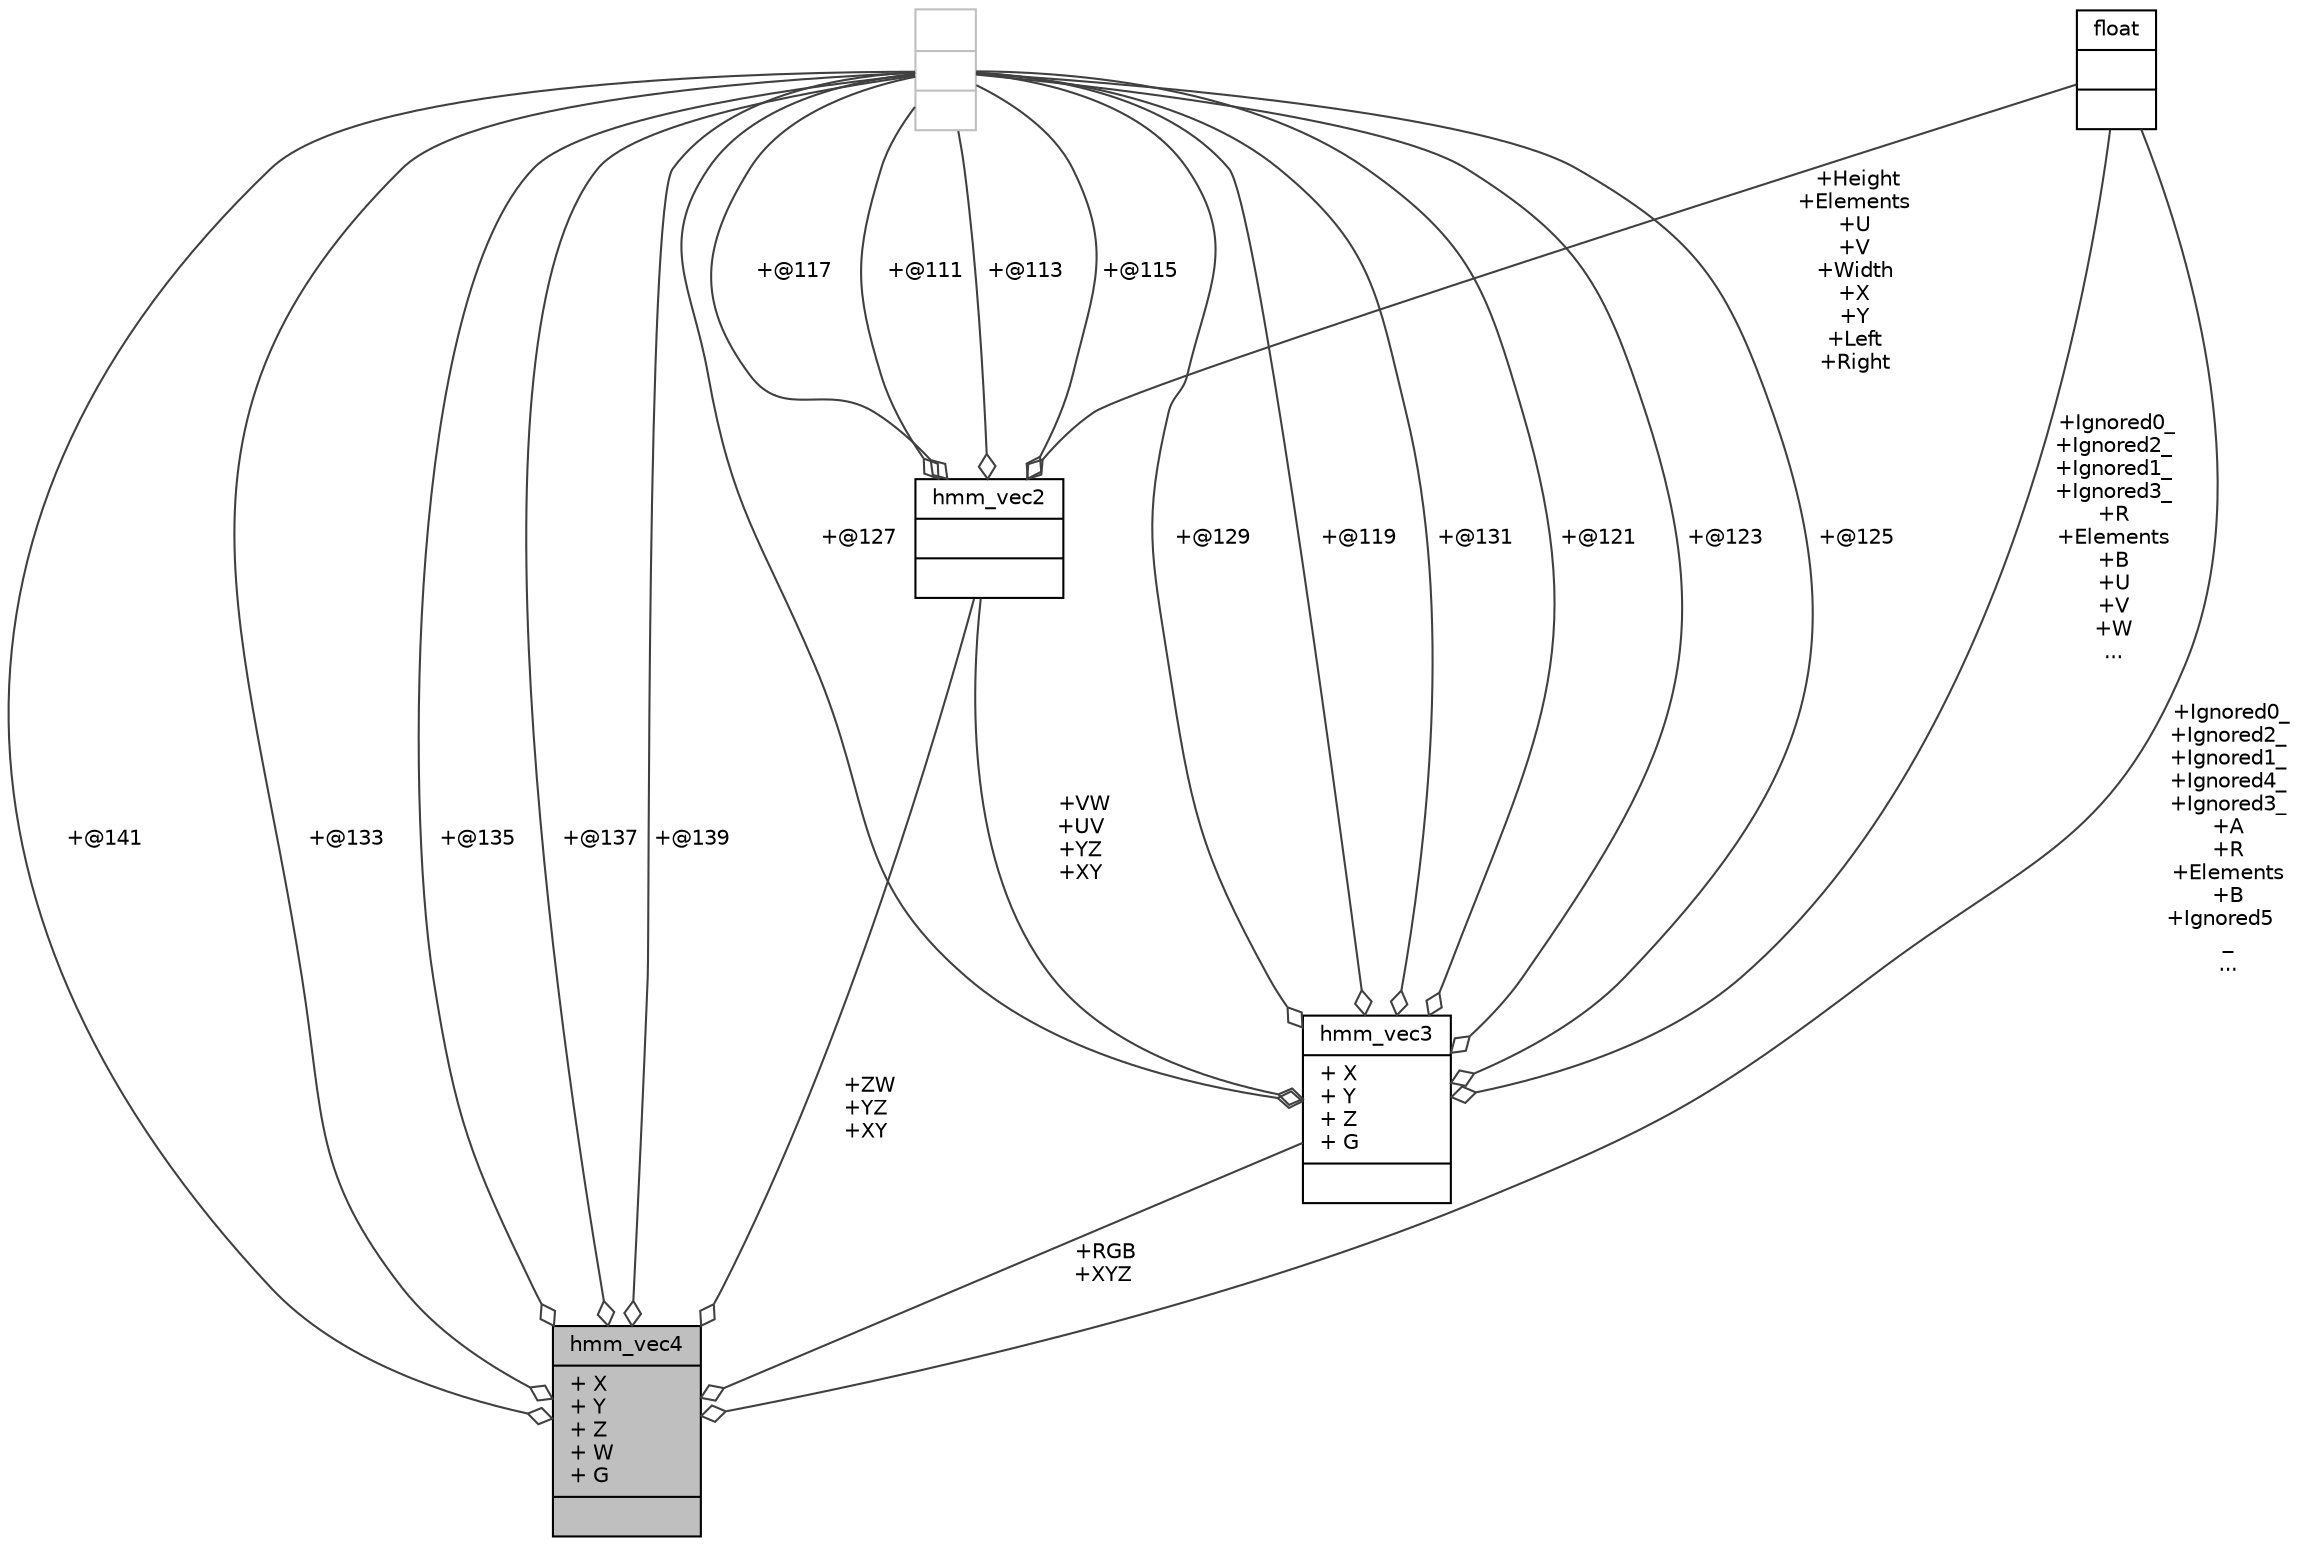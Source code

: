 digraph "hmm_vec4"
{
 // INTERACTIVE_SVG=YES
  bgcolor="transparent";
  edge [fontname="Helvetica",fontsize="10",labelfontname="Helvetica",labelfontsize="10"];
  node [fontname="Helvetica",fontsize="10",shape=record];
  Node1 [label="{hmm_vec4\n|+ X\l+ Y\l+ Z\l+ W\l+ G\l|}",height=0.2,width=0.4,color="black", fillcolor="grey75", style="filled" fontcolor="black"];
  Node2 -> Node1 [color="grey25",fontsize="10",style="solid",label=" +ZW\n+YZ\n+XY" ,arrowhead="odiamond",fontname="Helvetica"];
  Node2 [label="{hmm_vec2\n||}",height=0.2,width=0.4,color="black",URL="$dc/db2/unionhmm__vec2.html"];
  Node3 -> Node2 [color="grey25",fontsize="10",style="solid",label=" +@117" ,arrowhead="odiamond",fontname="Helvetica"];
  Node3 [label="{\n||}",height=0.2,width=0.4,color="grey75"];
  Node4 -> Node2 [color="grey25",fontsize="10",style="solid",label=" +Height\n+Elements\n+U\n+V\n+Width\n+X\n+Y\n+Left\n+Right" ,arrowhead="odiamond",fontname="Helvetica"];
  Node4 [label="{float\n||}",height=0.2,width=0.4,color="black",URL="$d4/dc3/classfloat.html"];
  Node3 -> Node2 [color="grey25",fontsize="10",style="solid",label=" +@111" ,arrowhead="odiamond",fontname="Helvetica"];
  Node3 -> Node2 [color="grey25",fontsize="10",style="solid",label=" +@113" ,arrowhead="odiamond",fontname="Helvetica"];
  Node3 -> Node2 [color="grey25",fontsize="10",style="solid",label=" +@115" ,arrowhead="odiamond",fontname="Helvetica"];
  Node5 -> Node1 [color="grey25",fontsize="10",style="solid",label=" +RGB\n+XYZ" ,arrowhead="odiamond",fontname="Helvetica"];
  Node5 [label="{hmm_vec3\n|+ X\l+ Y\l+ Z\l+ G\l|}",height=0.2,width=0.4,color="black",URL="$d9/dfd/unionhmm__vec3.html"];
  Node3 -> Node5 [color="grey25",fontsize="10",style="solid",label=" +@129" ,arrowhead="odiamond",fontname="Helvetica"];
  Node2 -> Node5 [color="grey25",fontsize="10",style="solid",label=" +VW\n+UV\n+YZ\n+XY" ,arrowhead="odiamond",fontname="Helvetica"];
  Node3 -> Node5 [color="grey25",fontsize="10",style="solid",label=" +@119" ,arrowhead="odiamond",fontname="Helvetica"];
  Node4 -> Node5 [color="grey25",fontsize="10",style="solid",label=" +Ignored0_\n+Ignored2_\n+Ignored1_\n+Ignored3_\n+R\n+Elements\n+B\n+U\n+V\n+W\n..." ,arrowhead="odiamond",fontname="Helvetica"];
  Node3 -> Node5 [color="grey25",fontsize="10",style="solid",label=" +@131" ,arrowhead="odiamond",fontname="Helvetica"];
  Node3 -> Node5 [color="grey25",fontsize="10",style="solid",label=" +@121" ,arrowhead="odiamond",fontname="Helvetica"];
  Node3 -> Node5 [color="grey25",fontsize="10",style="solid",label=" +@123" ,arrowhead="odiamond",fontname="Helvetica"];
  Node3 -> Node5 [color="grey25",fontsize="10",style="solid",label=" +@125" ,arrowhead="odiamond",fontname="Helvetica"];
  Node3 -> Node5 [color="grey25",fontsize="10",style="solid",label=" +@127" ,arrowhead="odiamond",fontname="Helvetica"];
  Node4 -> Node1 [color="grey25",fontsize="10",style="solid",label=" +Ignored0_\n+Ignored2_\n+Ignored1_\n+Ignored4_\n+Ignored3_\n+A\n+R\n+Elements\n+B\n+Ignored5\l_\n..." ,arrowhead="odiamond",fontname="Helvetica"];
  Node3 -> Node1 [color="grey25",fontsize="10",style="solid",label=" +@141" ,arrowhead="odiamond",fontname="Helvetica"];
  Node3 -> Node1 [color="grey25",fontsize="10",style="solid",label=" +@133" ,arrowhead="odiamond",fontname="Helvetica"];
  Node3 -> Node1 [color="grey25",fontsize="10",style="solid",label=" +@135" ,arrowhead="odiamond",fontname="Helvetica"];
  Node3 -> Node1 [color="grey25",fontsize="10",style="solid",label=" +@137" ,arrowhead="odiamond",fontname="Helvetica"];
  Node3 -> Node1 [color="grey25",fontsize="10",style="solid",label=" +@139" ,arrowhead="odiamond",fontname="Helvetica"];
}
